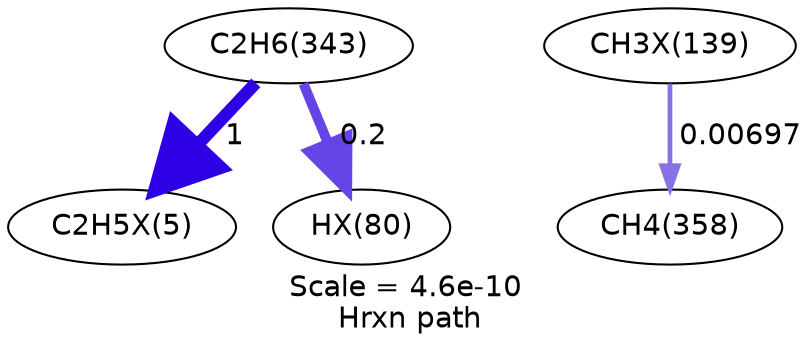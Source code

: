 digraph reaction_paths {
center=1;
s17 -> s22[fontname="Helvetica", style="setlinewidth(6)", arrowsize=3, color="0.7, 1.5, 0.9"
, label=" 1"];
s17 -> s23[fontname="Helvetica", style="setlinewidth(4.78)", arrowsize=2.39, color="0.7, 0.7, 0.9"
, label=" 0.2"];
s25 -> s18[fontname="Helvetica", style="setlinewidth(2.25)", arrowsize=1.13, color="0.7, 0.507, 0.9"
, label=" 0.00697"];
s17 [ fontname="Helvetica", label="C2H6(343)"];
s18 [ fontname="Helvetica", label="CH4(358)"];
s22 [ fontname="Helvetica", label="C2H5X(5)"];
s23 [ fontname="Helvetica", label="HX(80)"];
s25 [ fontname="Helvetica", label="CH3X(139)"];
 label = "Scale = 4.6e-10\l Hrxn path";
 fontname = "Helvetica";
}

